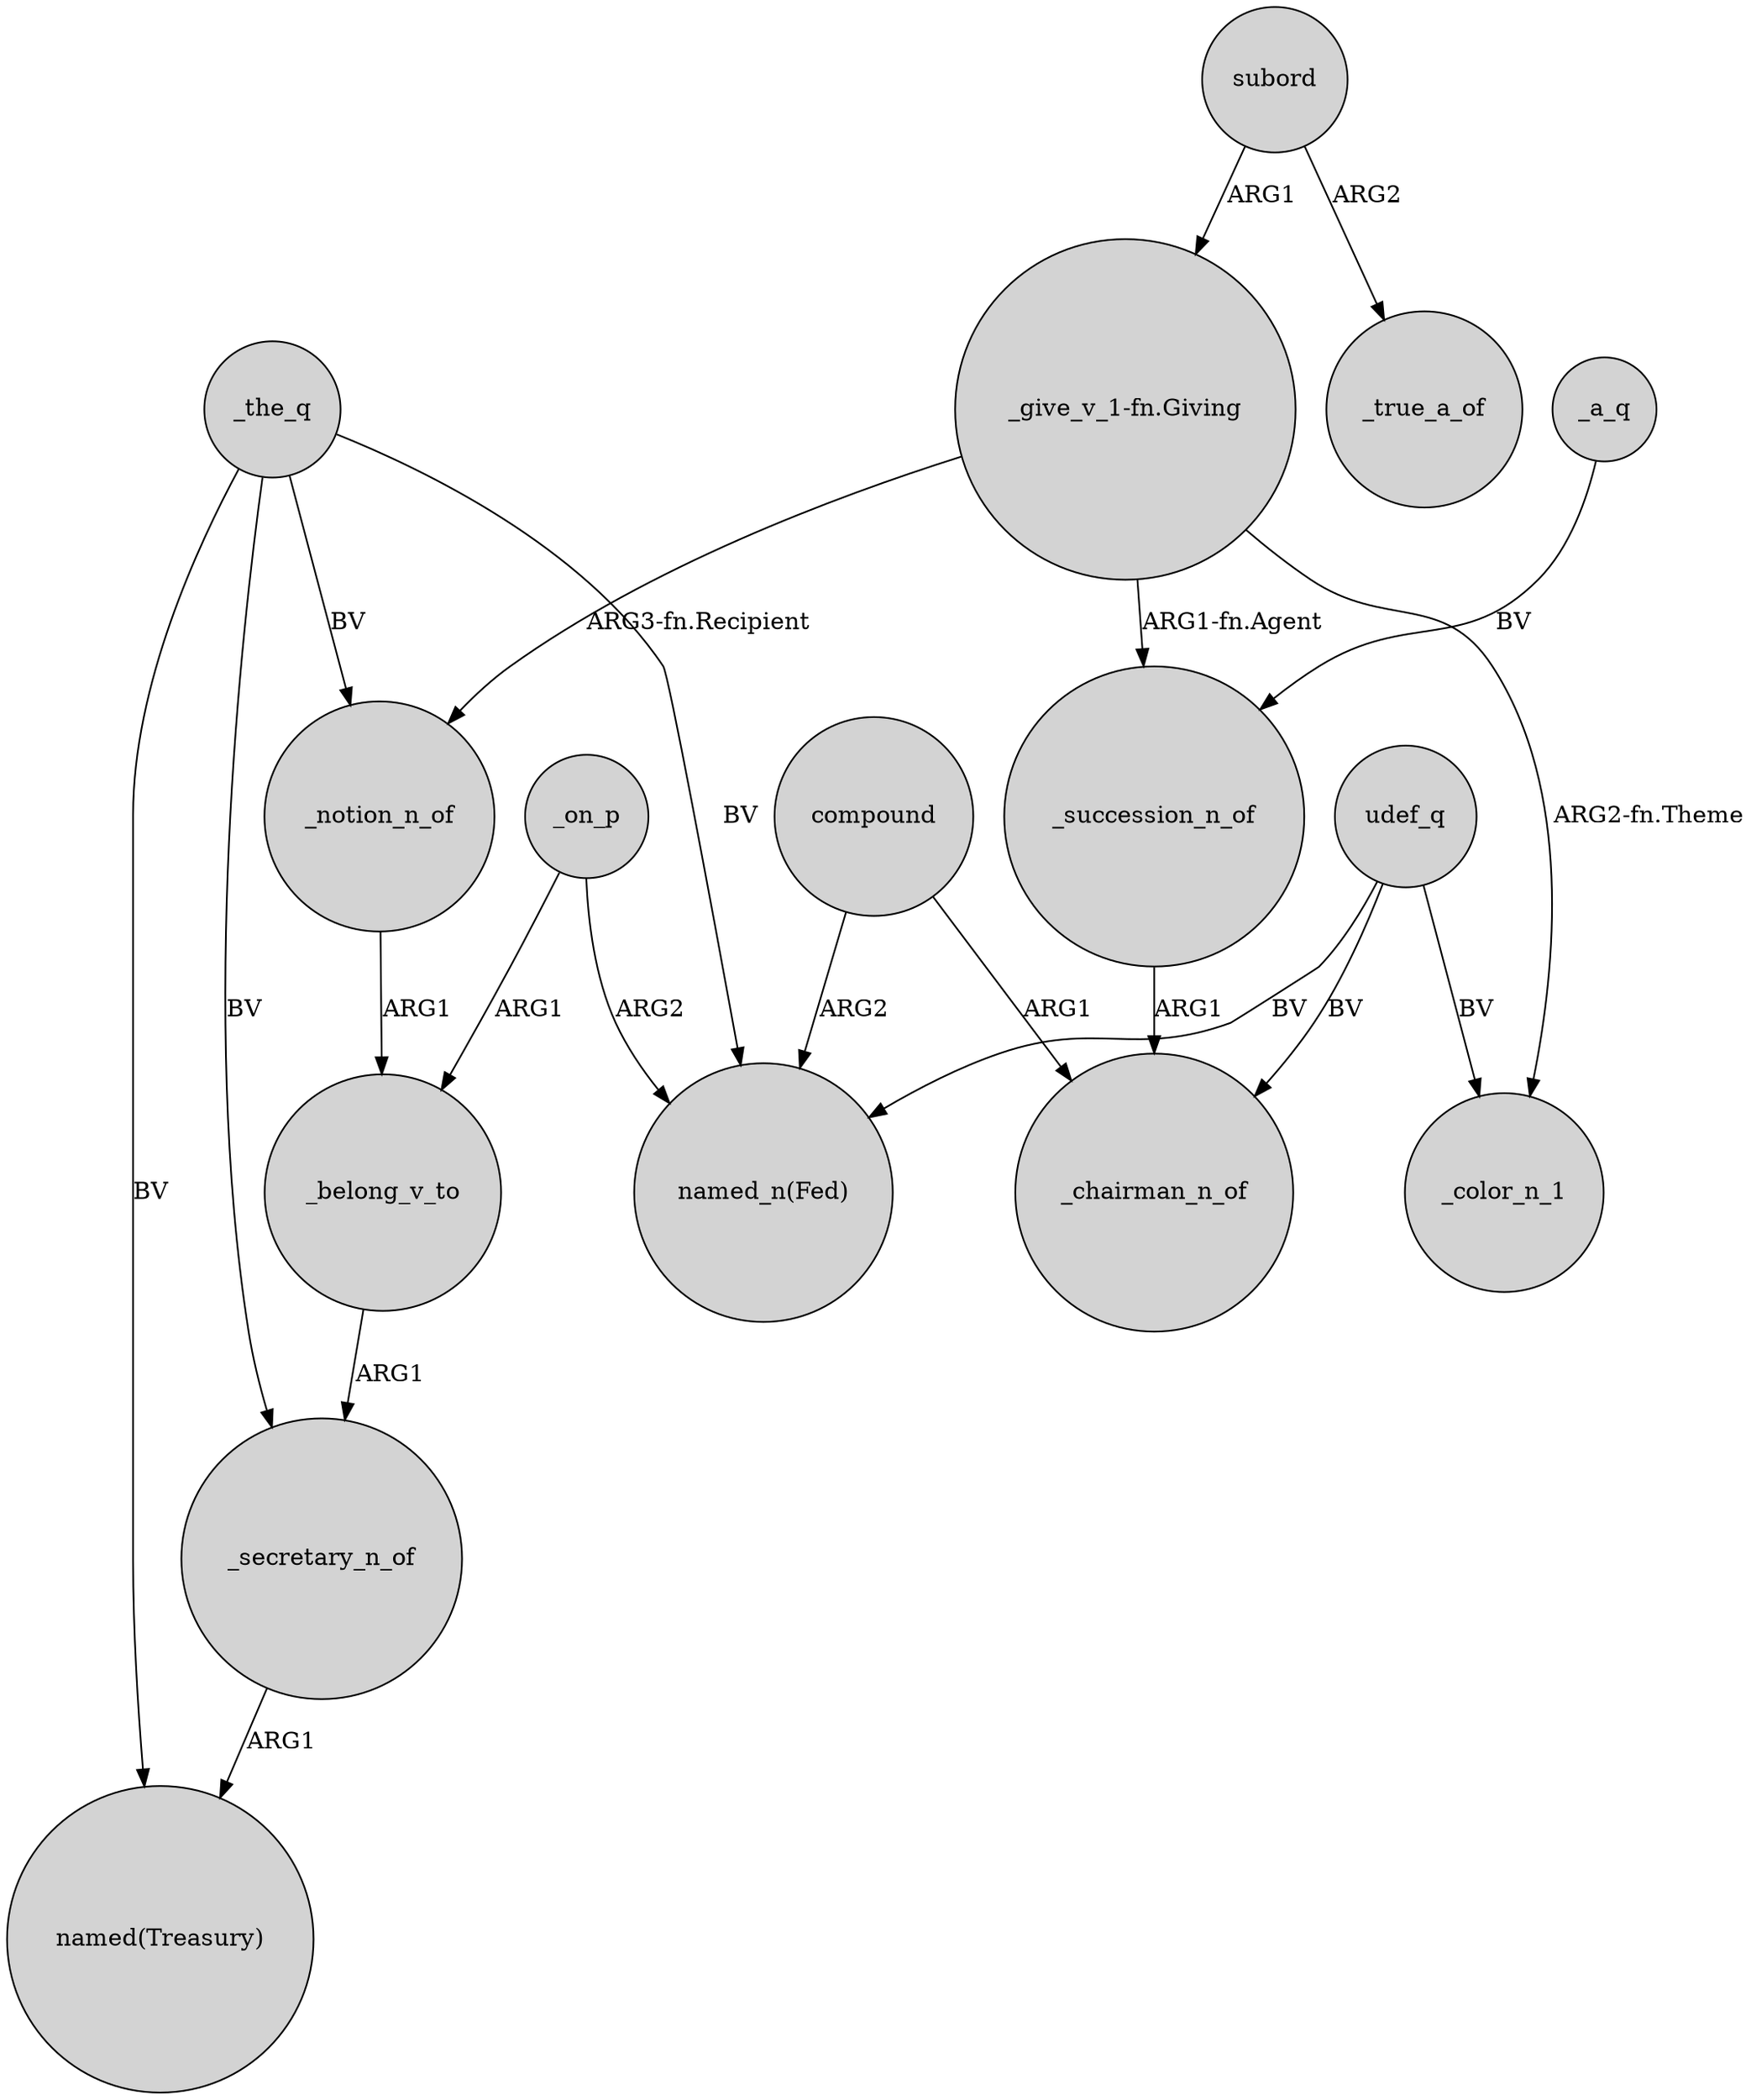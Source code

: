 digraph {
	node [shape=circle style=filled]
	_secretary_n_of -> "named(Treasury)" [label=ARG1]
	_belong_v_to -> _secretary_n_of [label=ARG1]
	_the_q -> "named_n(Fed)" [label=BV]
	"_give_v_1-fn.Giving" -> _notion_n_of [label="ARG3-fn.Recipient"]
	compound -> _chairman_n_of [label=ARG1]
	_succession_n_of -> _chairman_n_of [label=ARG1]
	"_give_v_1-fn.Giving" -> _succession_n_of [label="ARG1-fn.Agent"]
	subord -> _true_a_of [label=ARG2]
	compound -> "named_n(Fed)" [label=ARG2]
	"_give_v_1-fn.Giving" -> _color_n_1 [label="ARG2-fn.Theme"]
	udef_q -> _color_n_1 [label=BV]
	subord -> "_give_v_1-fn.Giving" [label=ARG1]
	_on_p -> "named_n(Fed)" [label=ARG2]
	_the_q -> _notion_n_of [label=BV]
	udef_q -> _chairman_n_of [label=BV]
	_the_q -> _secretary_n_of [label=BV]
	_a_q -> _succession_n_of [label=BV]
	udef_q -> "named_n(Fed)" [label=BV]
	_the_q -> "named(Treasury)" [label=BV]
	_on_p -> _belong_v_to [label=ARG1]
	_notion_n_of -> _belong_v_to [label=ARG1]
}
